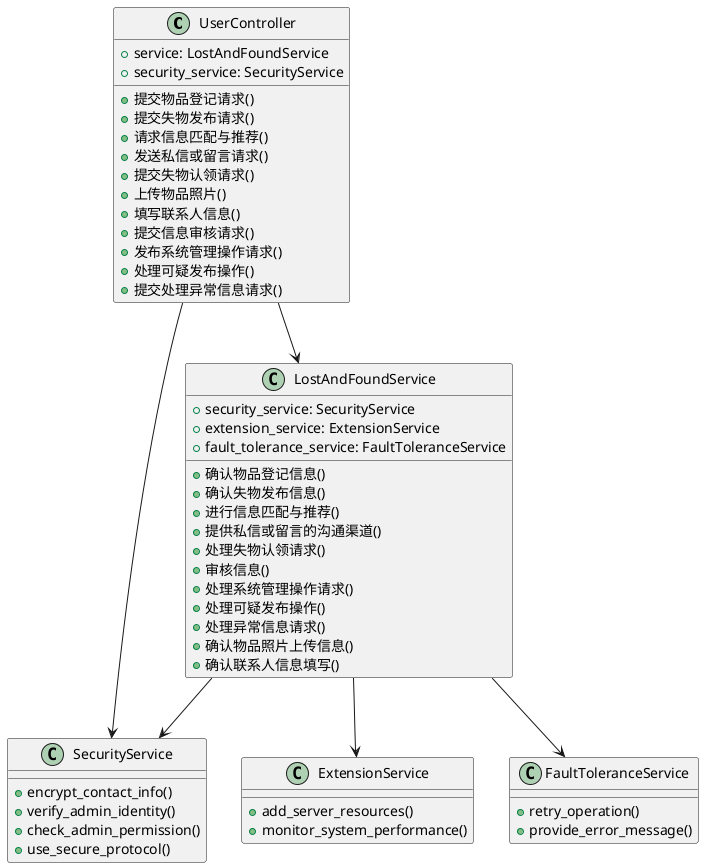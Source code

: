 ```plantuml
@startuml
class UserController {
  +service: LostAndFoundService
  +security_service: SecurityService
  +提交物品登记请求()
  +提交失物发布请求()
  +请求信息匹配与推荐()
  +发送私信或留言请求()
  +提交失物认领请求()
  +上传物品照片()
  +填写联系人信息()
  +提交信息审核请求()
  +发布系统管理操作请求()
  +处理可疑发布操作()
  +提交处理异常信息请求()
}
class LostAndFoundService {
  +security_service: SecurityService
  +extension_service: ExtensionService
  +fault_tolerance_service: FaultToleranceService
  +确认物品登记信息()
  +确认失物发布信息()
  +进行信息匹配与推荐()
  +提供私信或留言的沟通渠道()
  +处理失物认领请求()
  +审核信息()
  +处理系统管理操作请求()
  +处理可疑发布操作()
  +处理异常信息请求()
  +确认物品照片上传信息()
  +确认联系人信息填写()
}
class SecurityService {
  +encrypt_contact_info()
  +verify_admin_identity()
  +check_admin_permission()
  +use_secure_protocol()
}
class ExtensionService {
  +add_server_resources()
  +monitor_system_performance()
}
class FaultToleranceService {
  +retry_operation()
  +provide_error_message()
}
UserController --> LostAndFoundService
UserController --> SecurityService
LostAndFoundService --> SecurityService
LostAndFoundService --> ExtensionService
LostAndFoundService --> FaultToleranceService
@enduml
```